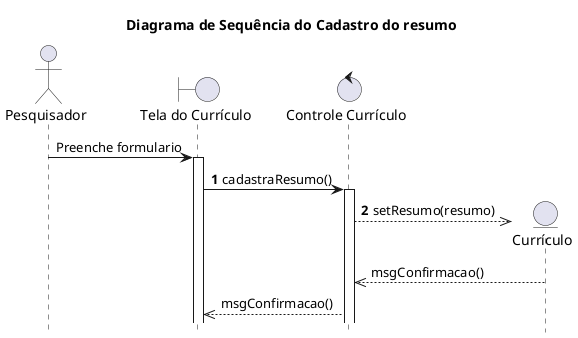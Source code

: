 @startuml diaSeqCadastrarResumo
title "Diagrama de Sequência do Cadastro do resumo"
hide footbox

actor Pesquisador as user
boundary "Tela do Currículo" as uiRE 
control "Controle Currículo" as contRE 
entity "Currículo" as re 

user -> uiRE ++: Preenche formulario

autonumber
uiRE -> contRE ++: cadastraResumo()
contRE -->> re **: setResumo(resumo)

autonumber stop
re -->> contRE : msgConfirmacao()
contRE -->> uiRE : msgConfirmacao()

@enduml